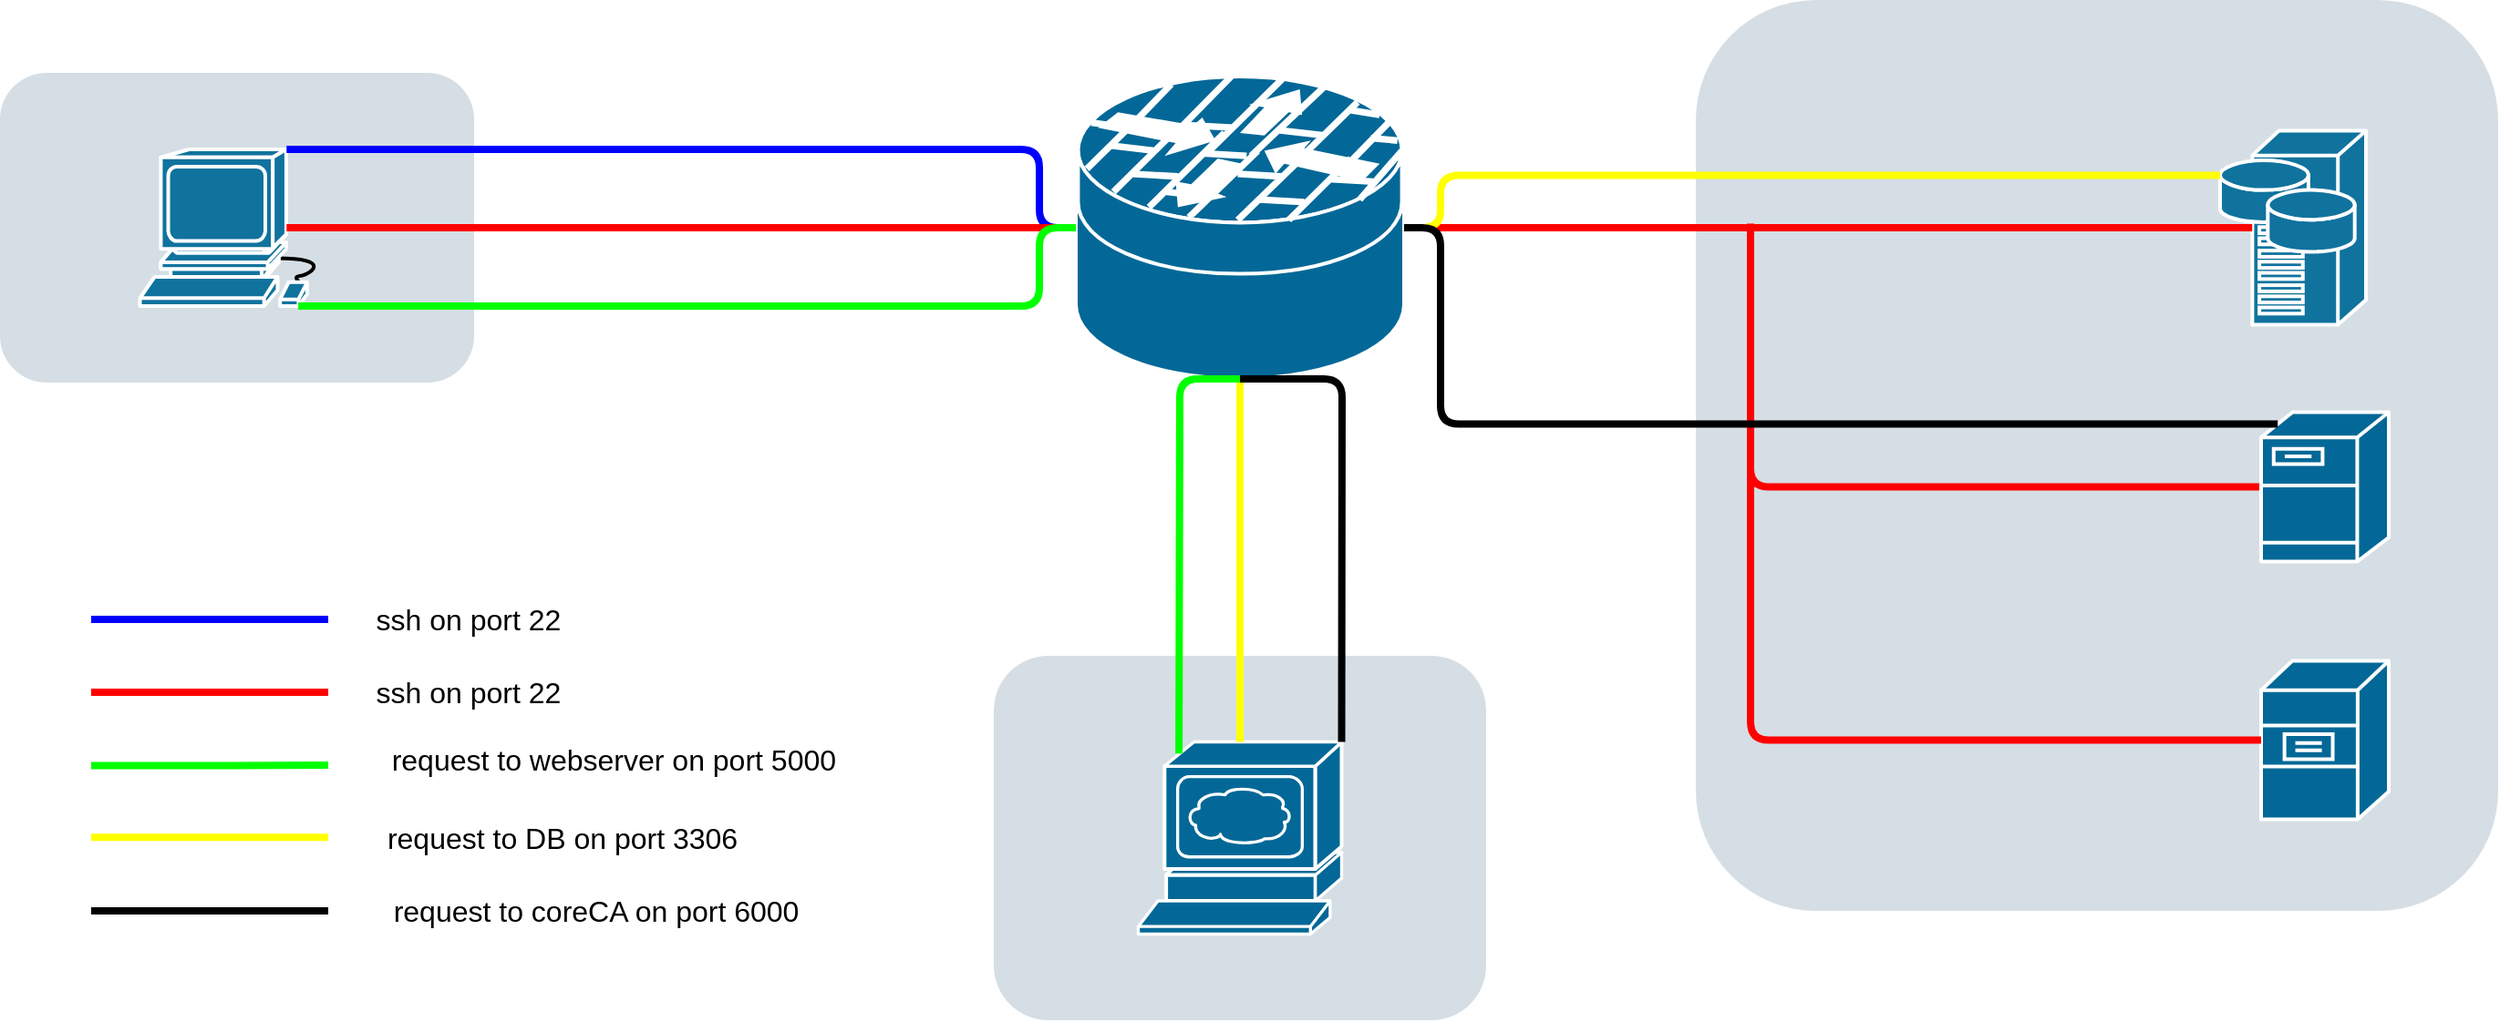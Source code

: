 <mxfile version="13.8.0"><diagram id="6a731a19-8d31-9384-78a2-239565b7b9f0" name="Page-1"><mxGraphModel dx="1289" dy="673" grid="1" gridSize="10" guides="1" tooltips="1" connect="1" arrows="1" fold="1" page="1" pageScale="1" pageWidth="827" pageHeight="1169" background="#ffffff" math="0" shadow="0"><root><mxCell id="0"/><mxCell id="1" parent="0"/><mxCell id="UmaRRInbwXYTmUO3E6Bh-2268" value="" style="rounded=1;whiteSpace=wrap;html=1;strokeColor=none;fillColor=#BAC8D3;fontSize=24;fontColor=#23445D;align=center;opacity=60;" parent="1" vertex="1"><mxGeometry x="-125" y="660" width="270" height="200" as="geometry"/></mxCell><mxCell id="UmaRRInbwXYTmUO3E6Bh-2258" value="" style="rounded=1;whiteSpace=wrap;html=1;strokeColor=none;fillColor=#BAC8D3;fontSize=24;fontColor=#23445D;align=center;opacity=60;" parent="1" vertex="1"><mxGeometry x="-670" y="340" width="260" height="170" as="geometry"/></mxCell><mxCell id="2095" value="" style="rounded=1;whiteSpace=wrap;html=1;strokeColor=none;fillColor=#BAC8D3;fontSize=24;fontColor=#23445D;align=center;opacity=60;" parent="1" vertex="1"><mxGeometry x="260" y="300" width="440" height="500" as="geometry"/></mxCell><mxCell id="2096" value="" style="shape=mxgraph.cisco.computers_and_peripherals.workstation;html=1;dashed=0;fillColor=#10739E;strokeColor=#ffffff;strokeWidth=2;verticalLabelPosition=bottom;verticalAlign=top;fontFamily=Helvetica;fontSize=36;fontColor=#FFB366" parent="1" vertex="1"><mxGeometry x="-593.25" y="382" width="106.5" height="86" as="geometry"/></mxCell><mxCell id="2100" value="" style="shape=mxgraph.cisco.servers.storage_server;html=1;dashed=0;fillColor=#10739E;strokeColor=#ffffff;strokeWidth=2;verticalLabelPosition=bottom;verticalAlign=top;fontFamily=Helvetica;fontSize=36;fontColor=#FFB366" parent="1" vertex="1"><mxGeometry x="547.5" y="371.75" width="80" height="106.5" as="geometry"/></mxCell><mxCell id="UmaRRInbwXYTmUO3E6Bh-2259" value="" style="shape=mxgraph.cisco.security.router_firewall;html=1;pointerEvents=1;dashed=0;fillColor=#036897;strokeColor=#ffffff;strokeWidth=2;verticalLabelPosition=bottom;verticalAlign=top;align=center;outlineConnect=0;" parent="1" vertex="1"><mxGeometry x="-80" y="342" width="180" height="166" as="geometry"/></mxCell><mxCell id="UmaRRInbwXYTmUO3E6Bh-2265" value="" style="edgeStyle=elbowEdgeStyle;elbow=horizontal;endArrow=none;html=1;endFill=0;strokeWidth=4;rounded=1;entryX=0.22;entryY=0.5;entryDx=0;entryDy=0;entryPerimeter=0;fontColor=#FF0000;fillColor=#e51400;exitX=1;exitY=0.5;exitDx=0;exitDy=0;exitPerimeter=0;strokeColor=#FF0000;" parent="1" source="UmaRRInbwXYTmUO3E6Bh-2259" target="2100" edge="1"><mxGeometry width="100" height="100" relative="1" as="geometry"><mxPoint x="180" y="387" as="sourcePoint"/><mxPoint x="630" y="450" as="targetPoint"/><Array as="points"><mxPoint x="380" y="390"/><mxPoint x="220" y="387"/><mxPoint x="380" y="370"/></Array></mxGeometry></mxCell><mxCell id="UmaRRInbwXYTmUO3E6Bh-2266" value="" style="edgeStyle=elbowEdgeStyle;elbow=horizontal;endArrow=none;html=1;endFill=0;strokeWidth=4;rounded=1;fontColor=#FF0000;fillColor=#6a00ff;entryX=0;entryY=0.5;entryDx=0;entryDy=0;entryPerimeter=0;exitX=0.755;exitY=0;exitDx=0;exitDy=0;strokeColor=#0000ff;exitPerimeter=0;" parent="1" source="2096" target="UmaRRInbwXYTmUO3E6Bh-2259" edge="1"><mxGeometry width="100" height="100" relative="1" as="geometry"><mxPoint x="-413" y="370" as="sourcePoint"/><mxPoint x="-10" y="394" as="targetPoint"/><Array as="points"><mxPoint x="-100" y="380"/><mxPoint x="-413" y="383.6"/></Array></mxGeometry></mxCell><mxCell id="UmaRRInbwXYTmUO3E6Bh-2267" value="" style="shape=mxgraph.cisco.servers.www_server;html=1;pointerEvents=1;dashed=0;fillColor=#036897;strokeColor=#ffffff;strokeWidth=2;verticalLabelPosition=bottom;verticalAlign=top;align=center;outlineConnect=0;fontColor=#FF0000;" parent="1" vertex="1"><mxGeometry x="-45.75" y="707.25" width="111.5" height="105.5" as="geometry"/></mxCell><mxCell id="UmaRRInbwXYTmUO3E6Bh-2269" value="" style="edgeStyle=elbowEdgeStyle;elbow=horizontal;endArrow=none;html=1;endFill=0;strokeWidth=4;rounded=1;fontColor=#FF0000;fillColor=#e51400;entryX=0;entryY=0.5;entryDx=0;entryDy=0;entryPerimeter=0;strokeColor=#FF0000;" parent="1" target="UmaRRInbwXYTmUO3E6Bh-2276" edge="1"><mxGeometry width="100" height="100" relative="1" as="geometry"><mxPoint x="290" y="422.75" as="sourcePoint"/><mxPoint x="540" y="572.75" as="targetPoint"/><Array as="points"><mxPoint x="290" y="482.75"/></Array></mxGeometry></mxCell><mxCell id="UmaRRInbwXYTmUO3E6Bh-2272" value="" style="edgeStyle=elbowEdgeStyle;elbow=horizontal;endArrow=none;html=1;endFill=0;strokeWidth=4;rounded=1;fontColor=#FF0000;fillColor=#e51400;exitX=0.755;exitY=0.5;exitDx=0;exitDy=0;entryX=0;entryY=0.5;entryDx=0;entryDy=0;entryPerimeter=0;strokeColor=#FF0000;exitPerimeter=0;" parent="1" source="2096" target="UmaRRInbwXYTmUO3E6Bh-2259" edge="1"><mxGeometry width="100" height="100" relative="1" as="geometry"><mxPoint x="-403" y="429.998" as="sourcePoint"/><mxPoint x="-100" y="420" as="targetPoint"/><Array as="points"><mxPoint x="-190" y="425"/></Array></mxGeometry></mxCell><mxCell id="UmaRRInbwXYTmUO3E6Bh-2273" value="" style="edgeStyle=elbowEdgeStyle;elbow=horizontal;endArrow=none;html=1;endFill=0;strokeWidth=4;rounded=1;fontColor=#FF0000;fillColor=#e3c800;exitX=0.815;exitY=1;exitDx=0;exitDy=0;entryX=0;entryY=0.5;entryDx=0;entryDy=0;entryPerimeter=0;strokeColor=#00ff00;exitPerimeter=0;" parent="1" source="2096" target="UmaRRInbwXYTmUO3E6Bh-2259" edge="1"><mxGeometry width="100" height="100" relative="1" as="geometry"><mxPoint x="-400" y="435" as="sourcePoint"/><mxPoint y="435" as="targetPoint"/><Array as="points"><mxPoint x="-100" y="460"/></Array></mxGeometry></mxCell><mxCell id="UmaRRInbwXYTmUO3E6Bh-2274" value="" style="edgeStyle=elbowEdgeStyle;elbow=horizontal;endArrow=none;html=1;endFill=0;strokeWidth=4;rounded=1;fontColor=#FF0000;fillColor=#cdeb8b;entryX=0.5;entryY=1;entryDx=0;entryDy=0;entryPerimeter=0;exitX=0.5;exitY=0;exitDx=0;exitDy=0;exitPerimeter=0;strokeColor=#FFFF00;" parent="1" source="UmaRRInbwXYTmUO3E6Bh-2267" target="UmaRRInbwXYTmUO3E6Bh-2259" edge="1"><mxGeometry width="100" height="100" relative="1" as="geometry"><mxPoint x="10" y="714" as="sourcePoint"/><mxPoint y="570" as="targetPoint"/><Array as="points"><mxPoint x="10" y="630"/><mxPoint x="-20" y="590"/><mxPoint x="-30" y="610"/><mxPoint x="10" y="620"/><mxPoint x="30" y="630"/></Array></mxGeometry></mxCell><mxCell id="UmaRRInbwXYTmUO3E6Bh-2276" value="" style="shape=mxgraph.cisco.servers.fileserver;html=1;pointerEvents=1;dashed=0;fillColor=#036897;strokeColor=#ffffff;strokeWidth=2;verticalLabelPosition=bottom;verticalAlign=top;align=center;outlineConnect=0;fontColor=#FF0000;" parent="1" vertex="1"><mxGeometry x="570" y="526.25" width="70" height="82" as="geometry"/></mxCell><mxCell id="UmaRRInbwXYTmUO3E6Bh-2278" value="" style="shape=mxgraph.cisco.servers.file_server;html=1;pointerEvents=1;dashed=0;fillColor=#036897;strokeColor=#ffffff;strokeWidth=2;verticalLabelPosition=bottom;verticalAlign=top;align=center;outlineConnect=0;fontColor=#FF0000;" parent="1" vertex="1"><mxGeometry x="570" y="662.75" width="70" height="87" as="geometry"/></mxCell><mxCell id="UmaRRInbwXYTmUO3E6Bh-2279" value="" style="edgeStyle=elbowEdgeStyle;elbow=horizontal;endArrow=none;html=1;endFill=0;strokeWidth=4;rounded=1;fontColor=#FF0000;fillColor=#e51400;entryX=0;entryY=0.5;entryDx=0;entryDy=0;entryPerimeter=0;strokeColor=#FF0000;" parent="1" target="UmaRRInbwXYTmUO3E6Bh-2278" edge="1"><mxGeometry width="100" height="100" relative="1" as="geometry"><mxPoint x="290" y="542.75" as="sourcePoint"/><mxPoint x="570" y="732.25" as="targetPoint"/><Array as="points"><mxPoint x="290" y="647.75"/></Array></mxGeometry></mxCell><mxCell id="UmaRRInbwXYTmUO3E6Bh-2285" value="" style="edgeStyle=elbowEdgeStyle;elbow=horizontal;endArrow=none;html=1;endFill=0;strokeWidth=4;rounded=1;fontColor=#FF0000;fillColor=#e3c800;entryX=0.5;entryY=1;entryDx=0;entryDy=0;entryPerimeter=0;exitX=0.2;exitY=0.06;exitDx=0;exitDy=0;exitPerimeter=0;strokeColor=#00FF00;" parent="1" source="UmaRRInbwXYTmUO3E6Bh-2267" target="UmaRRInbwXYTmUO3E6Bh-2259" edge="1"><mxGeometry width="100" height="100" relative="1" as="geometry"><mxPoint x="-270.0" y="709.25" as="sourcePoint"/><mxPoint x="-270" y="510" as="targetPoint"/><Array as="points"><mxPoint x="-23" y="560"/><mxPoint x="-30" y="580"/><mxPoint x="-60" y="610"/><mxPoint x="-300" y="592"/><mxPoint x="-310" y="612"/><mxPoint x="-270" y="622"/><mxPoint x="-250" y="632"/></Array></mxGeometry></mxCell><mxCell id="UmaRRInbwXYTmUO3E6Bh-2286" value="" style="edgeStyle=elbowEdgeStyle;elbow=horizontal;endArrow=none;html=1;endFill=0;strokeWidth=4;rounded=1;fontColor=#FF0000;fillColor=#cdeb8b;entryX=1;entryY=0.5;entryDx=0;entryDy=0;entryPerimeter=0;exitX=0;exitY=0.23;exitDx=0;exitDy=0;exitPerimeter=0;strokeColor=#FFFF00;" parent="1" source="2100" target="UmaRRInbwXYTmUO3E6Bh-2259" edge="1"><mxGeometry width="100" height="100" relative="1" as="geometry"><mxPoint x="260" y="360" as="sourcePoint"/><mxPoint x="140" y="450" as="targetPoint"/><Array as="points"><mxPoint x="120" y="387"/><mxPoint x="140" y="572"/><mxPoint x="110" y="532"/><mxPoint x="100" y="552"/><mxPoint x="140" y="562"/><mxPoint x="160" y="572"/></Array></mxGeometry></mxCell><mxCell id="UmaRRInbwXYTmUO3E6Bh-2287" value="" style="edgeStyle=elbowEdgeStyle;elbow=horizontal;endArrow=none;html=1;endFill=0;strokeWidth=4;rounded=1;fontColor=#FF0000;entryX=1;entryY=0.5;entryDx=0;entryDy=0;entryPerimeter=0;exitX=0.13;exitY=0.08;exitDx=0;exitDy=0;exitPerimeter=0;" parent="1" source="UmaRRInbwXYTmUO3E6Bh-2276" target="UmaRRInbwXYTmUO3E6Bh-2259" edge="1"><mxGeometry width="100" height="100" relative="1" as="geometry"><mxPoint x="637.5" y="508.005" as="sourcePoint"/><mxPoint x="100" y="575.01" as="targetPoint"/><Array as="points"><mxPoint x="120" y="460"/><mxPoint x="140" y="722.01"/><mxPoint x="110" y="682.01"/><mxPoint x="100" y="702.01"/><mxPoint x="140" y="712.01"/><mxPoint x="160" y="722.01"/></Array></mxGeometry></mxCell><mxCell id="UmaRRInbwXYTmUO3E6Bh-2288" value="" style="edgeStyle=elbowEdgeStyle;elbow=horizontal;endArrow=none;html=1;endFill=0;strokeWidth=4;rounded=1;fontColor=#FF0000;fillColor=#e3c800;entryX=0.5;entryY=1;entryDx=0;entryDy=0;entryPerimeter=0;exitX=1;exitY=0;exitDx=0;exitDy=0;exitPerimeter=0;" parent="1" source="UmaRRInbwXYTmUO3E6Bh-2267" target="UmaRRInbwXYTmUO3E6Bh-2259" edge="1"><mxGeometry width="100" height="100" relative="1" as="geometry"><mxPoint x="80.0" y="707.25" as="sourcePoint"/><mxPoint x="113.45" y="501.67" as="targetPoint"/><Array as="points"><mxPoint x="66" y="610"/><mxPoint x="73.45" y="573.67"/><mxPoint x="43.45" y="603.67"/><mxPoint x="-196.55" y="585.67"/><mxPoint x="-206.55" y="605.67"/><mxPoint x="-166.55" y="615.67"/><mxPoint x="-146.55" y="625.67"/></Array></mxGeometry></mxCell><mxCell id="Wzkw5N4JeUSLUKqmHyJu-2100" value="" style="edgeStyle=elbowEdgeStyle;elbow=horizontal;endArrow=none;html=1;endFill=0;strokeWidth=4;rounded=1;fontColor=#FF0000;fillColor=#6a00ff;exitX=0.755;exitY=0;exitDx=0;exitDy=0;strokeColor=#0000ff;exitPerimeter=0;" parent="1" edge="1"><mxGeometry width="100" height="100" relative="1" as="geometry"><mxPoint x="-620.002" y="640" as="sourcePoint"/><mxPoint x="-490" y="640" as="targetPoint"/><Array as="points"><mxPoint x="-490" y="640"/><mxPoint x="-520.16" y="641.6"/></Array></mxGeometry></mxCell><mxCell id="Wzkw5N4JeUSLUKqmHyJu-2101" value="" style="edgeStyle=elbowEdgeStyle;elbow=horizontal;endArrow=none;html=1;endFill=0;strokeWidth=4;rounded=1;fontColor=#FF0000;fillColor=#e51400;exitX=0.755;exitY=0.5;exitDx=0;exitDy=0;strokeColor=#FF0000;exitPerimeter=0;" parent="1" edge="1"><mxGeometry width="100" height="100" relative="1" as="geometry"><mxPoint x="-620.002" y="680" as="sourcePoint"/><mxPoint x="-490" y="680" as="targetPoint"/><Array as="points"/></mxGeometry></mxCell><mxCell id="Wzkw5N4JeUSLUKqmHyJu-2102" value="" style="edgeStyle=elbowEdgeStyle;elbow=horizontal;endArrow=none;html=1;endFill=0;strokeWidth=4;rounded=1;fontColor=#FF0000;fillColor=#e3c800;exitX=0.815;exitY=1;exitDx=0;exitDy=0;strokeColor=#00ff00;exitPerimeter=0;" parent="1" edge="1"><mxGeometry width="100" height="100" relative="1" as="geometry"><mxPoint x="-620.003" y="720.25" as="sourcePoint"/><mxPoint x="-490" y="720" as="targetPoint"/><Array as="points"/></mxGeometry></mxCell><mxCell id="Wzkw5N4JeUSLUKqmHyJu-2103" value="" style="edgeStyle=elbowEdgeStyle;elbow=horizontal;endArrow=none;html=1;endFill=0;strokeWidth=4;rounded=1;fontColor=#FF0000;fillColor=#cdeb8b;entryX=0.5;entryY=1;entryDx=0;entryDy=0;entryPerimeter=0;strokeColor=#FFFF00;" parent="1" edge="1"><mxGeometry width="100" height="100" relative="1" as="geometry"><mxPoint x="-490" y="759.66" as="sourcePoint"/><mxPoint x="-620" y="759.41" as="targetPoint"/><Array as="points"><mxPoint x="-620" y="881.41"/><mxPoint x="-650" y="841.41"/><mxPoint x="-660" y="861.41"/><mxPoint x="-620" y="871.41"/><mxPoint x="-600" y="881.41"/></Array></mxGeometry></mxCell><mxCell id="Wzkw5N4JeUSLUKqmHyJu-2104" value="" style="edgeStyle=elbowEdgeStyle;elbow=horizontal;endArrow=none;html=1;endFill=0;strokeWidth=4;rounded=1;fontColor=#FF0000;entryX=1;entryY=0.5;entryDx=0;entryDy=0;entryPerimeter=0;" parent="1" edge="1"><mxGeometry width="100" height="100" relative="1" as="geometry"><mxPoint x="-490" y="800" as="sourcePoint"/><mxPoint x="-620" y="800" as="targetPoint"/><Array as="points"><mxPoint x="-600" y="835"/><mxPoint x="-580" y="1097.01"/><mxPoint x="-610" y="1057.01"/><mxPoint x="-620" y="1077.01"/><mxPoint x="-580" y="1087.01"/><mxPoint x="-560" y="1097.01"/></Array></mxGeometry></mxCell><mxCell id="Wzkw5N4JeUSLUKqmHyJu-2105" value="&lt;font style=&quot;font-size: 16px&quot;&gt;ssh on port 22&lt;/font&gt;" style="text;html=1;strokeColor=none;fillColor=none;align=center;verticalAlign=middle;whiteSpace=wrap;rounded=0;" parent="1" vertex="1"><mxGeometry x="-473" y="630" width="120" height="20" as="geometry"/></mxCell><mxCell id="Wzkw5N4JeUSLUKqmHyJu-2106" value="&lt;font style=&quot;font-size: 16px&quot;&gt;ssh on port 22&lt;/font&gt;" style="text;html=1;strokeColor=none;fillColor=none;align=center;verticalAlign=middle;whiteSpace=wrap;rounded=0;" parent="1" vertex="1"><mxGeometry x="-473" y="670" width="120" height="20" as="geometry"/></mxCell><mxCell id="Wzkw5N4JeUSLUKqmHyJu-2107" value="&amp;nbsp;&lt;font style=&quot;font-size: 16px&quot;&gt;request to webserver on port 5000&lt;/font&gt;" style="text;html=1;strokeColor=none;fillColor=none;align=center;verticalAlign=middle;whiteSpace=wrap;rounded=0;" parent="1" vertex="1"><mxGeometry x="-480" y="707.25" width="290" height="20" as="geometry"/></mxCell><mxCell id="Wzkw5N4JeUSLUKqmHyJu-2108" value="&lt;font style=&quot;font-size: 16px&quot;&gt;request to DB on port 3306&lt;/font&gt;" style="text;html=1;strokeColor=none;fillColor=none;align=center;verticalAlign=middle;whiteSpace=wrap;rounded=0;" parent="1" vertex="1"><mxGeometry x="-480" y="750" width="236.75" height="20" as="geometry"/></mxCell><mxCell id="Wzkw5N4JeUSLUKqmHyJu-2109" value="&lt;div style=&quot;font-size: 16px&quot;&gt;&lt;font style=&quot;font-size: 16px&quot;&gt;request to coreCA on port 6000&lt;/font&gt;&lt;/div&gt;" style="text;html=1;strokeColor=none;fillColor=none;align=center;verticalAlign=middle;whiteSpace=wrap;rounded=0;" parent="1" vertex="1"><mxGeometry x="-473" y="790" width="260" height="20" as="geometry"/></mxCell></root></mxGraphModel></diagram></mxfile>